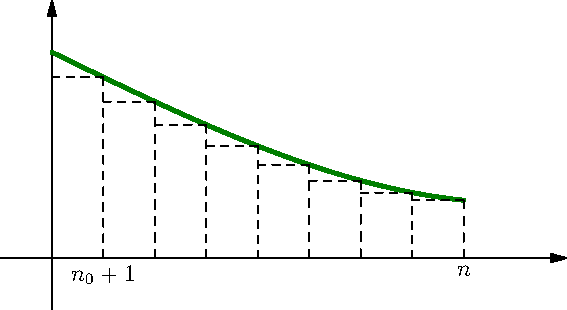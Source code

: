 size(10cm);

import graph;

real f( real x) {
  return 4 - (3.9/8)*x + 0.002*x^3;
}

axes((-1,-1),(10,5), Arrow);

draw(graph(f,0, 8), deepgreen+2);

for(int i = 1; i < 9; ++i){
  draw((i,0)--(i,f(i)), dashed);
  draw((i-1,f(i))--(i,f(i)),dashed);
}

label('$n_0+1$',(1,0),S);
label('$n$',(8,0),S);